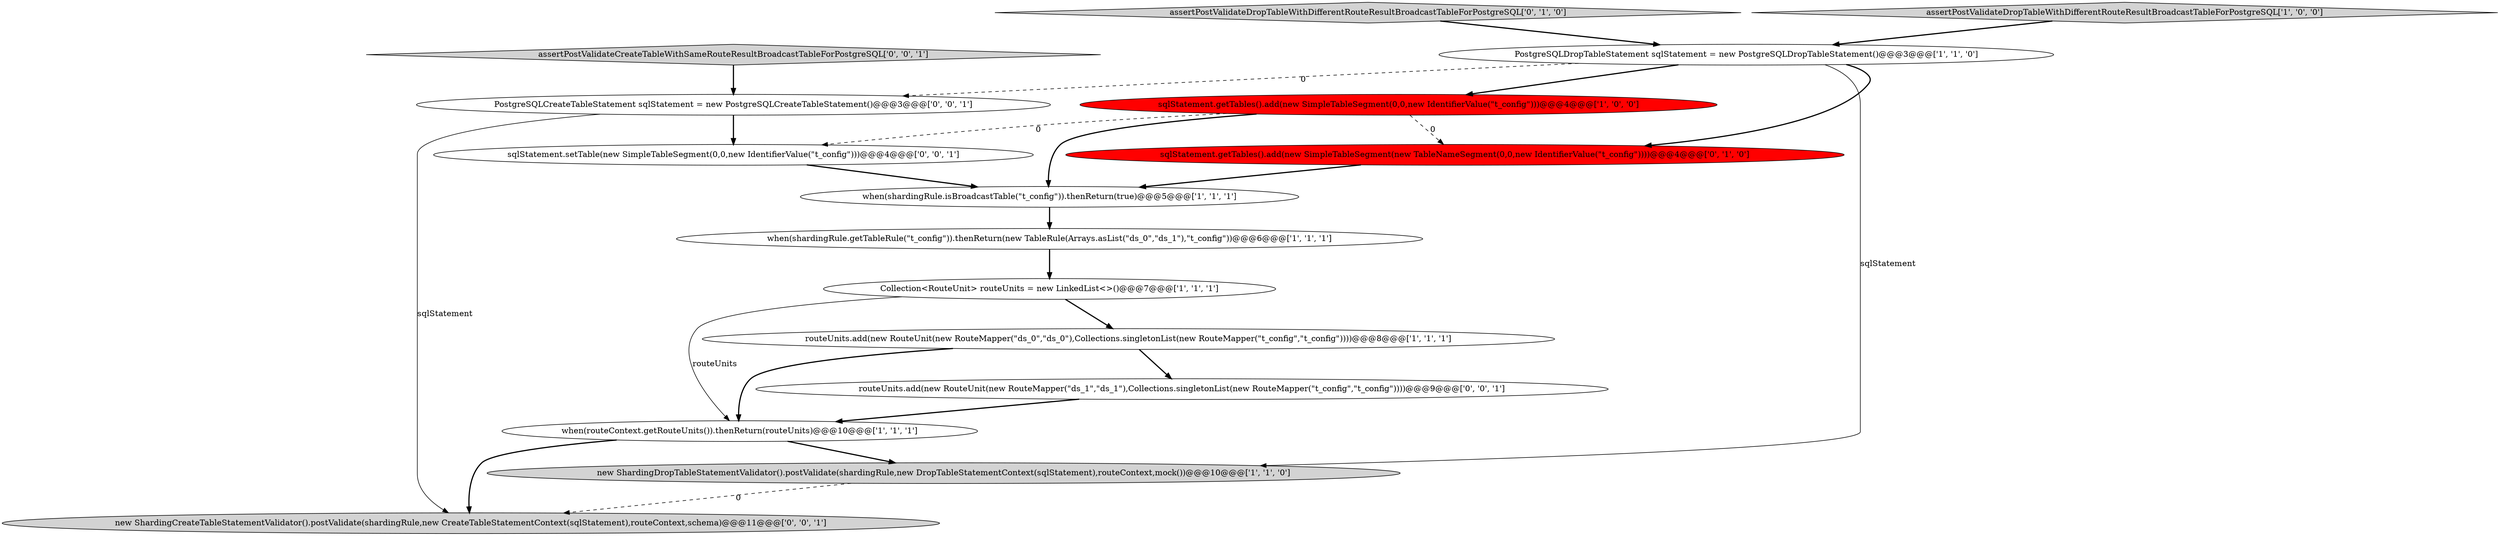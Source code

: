 digraph {
15 [style = filled, label = "new ShardingCreateTableStatementValidator().postValidate(shardingRule,new CreateTableStatementContext(sqlStatement),routeContext,schema)@@@11@@@['0', '0', '1']", fillcolor = lightgray, shape = ellipse image = "AAA0AAABBB3BBB"];
2 [style = filled, label = "PostgreSQLDropTableStatement sqlStatement = new PostgreSQLDropTableStatement()@@@3@@@['1', '1', '0']", fillcolor = white, shape = ellipse image = "AAA0AAABBB1BBB"];
10 [style = filled, label = "sqlStatement.getTables().add(new SimpleTableSegment(new TableNameSegment(0,0,new IdentifierValue(\"t_config\"))))@@@4@@@['0', '1', '0']", fillcolor = red, shape = ellipse image = "AAA1AAABBB2BBB"];
7 [style = filled, label = "routeUnits.add(new RouteUnit(new RouteMapper(\"ds_0\",\"ds_0\"),Collections.singletonList(new RouteMapper(\"t_config\",\"t_config\"))))@@@8@@@['1', '1', '1']", fillcolor = white, shape = ellipse image = "AAA0AAABBB1BBB"];
12 [style = filled, label = "routeUnits.add(new RouteUnit(new RouteMapper(\"ds_1\",\"ds_1\"),Collections.singletonList(new RouteMapper(\"t_config\",\"t_config\"))))@@@9@@@['0', '0', '1']", fillcolor = white, shape = ellipse image = "AAA0AAABBB3BBB"];
3 [style = filled, label = "when(shardingRule.isBroadcastTable(\"t_config\")).thenReturn(true)@@@5@@@['1', '1', '1']", fillcolor = white, shape = ellipse image = "AAA0AAABBB1BBB"];
1 [style = filled, label = "when(routeContext.getRouteUnits()).thenReturn(routeUnits)@@@10@@@['1', '1', '1']", fillcolor = white, shape = ellipse image = "AAA0AAABBB1BBB"];
9 [style = filled, label = "assertPostValidateDropTableWithDifferentRouteResultBroadcastTableForPostgreSQL['0', '1', '0']", fillcolor = lightgray, shape = diamond image = "AAA0AAABBB2BBB"];
4 [style = filled, label = "Collection<RouteUnit> routeUnits = new LinkedList<>()@@@7@@@['1', '1', '1']", fillcolor = white, shape = ellipse image = "AAA0AAABBB1BBB"];
13 [style = filled, label = "assertPostValidateCreateTableWithSameRouteResultBroadcastTableForPostgreSQL['0', '0', '1']", fillcolor = lightgray, shape = diamond image = "AAA0AAABBB3BBB"];
11 [style = filled, label = "sqlStatement.setTable(new SimpleTableSegment(0,0,new IdentifierValue(\"t_config\")))@@@4@@@['0', '0', '1']", fillcolor = white, shape = ellipse image = "AAA0AAABBB3BBB"];
8 [style = filled, label = "assertPostValidateDropTableWithDifferentRouteResultBroadcastTableForPostgreSQL['1', '0', '0']", fillcolor = lightgray, shape = diamond image = "AAA0AAABBB1BBB"];
5 [style = filled, label = "when(shardingRule.getTableRule(\"t_config\")).thenReturn(new TableRule(Arrays.asList(\"ds_0\",\"ds_1\"),\"t_config\"))@@@6@@@['1', '1', '1']", fillcolor = white, shape = ellipse image = "AAA0AAABBB1BBB"];
6 [style = filled, label = "new ShardingDropTableStatementValidator().postValidate(shardingRule,new DropTableStatementContext(sqlStatement),routeContext,mock())@@@10@@@['1', '1', '0']", fillcolor = lightgray, shape = ellipse image = "AAA0AAABBB1BBB"];
14 [style = filled, label = "PostgreSQLCreateTableStatement sqlStatement = new PostgreSQLCreateTableStatement()@@@3@@@['0', '0', '1']", fillcolor = white, shape = ellipse image = "AAA0AAABBB3BBB"];
0 [style = filled, label = "sqlStatement.getTables().add(new SimpleTableSegment(0,0,new IdentifierValue(\"t_config\")))@@@4@@@['1', '0', '0']", fillcolor = red, shape = ellipse image = "AAA1AAABBB1BBB"];
0->3 [style = bold, label=""];
7->1 [style = bold, label=""];
9->2 [style = bold, label=""];
7->12 [style = bold, label=""];
1->15 [style = bold, label=""];
10->3 [style = bold, label=""];
0->11 [style = dashed, label="0"];
2->10 [style = bold, label=""];
12->1 [style = bold, label=""];
0->10 [style = dashed, label="0"];
4->7 [style = bold, label=""];
14->15 [style = solid, label="sqlStatement"];
3->5 [style = bold, label=""];
2->0 [style = bold, label=""];
1->6 [style = bold, label=""];
2->14 [style = dashed, label="0"];
8->2 [style = bold, label=""];
11->3 [style = bold, label=""];
6->15 [style = dashed, label="0"];
5->4 [style = bold, label=""];
2->6 [style = solid, label="sqlStatement"];
4->1 [style = solid, label="routeUnits"];
14->11 [style = bold, label=""];
13->14 [style = bold, label=""];
}
